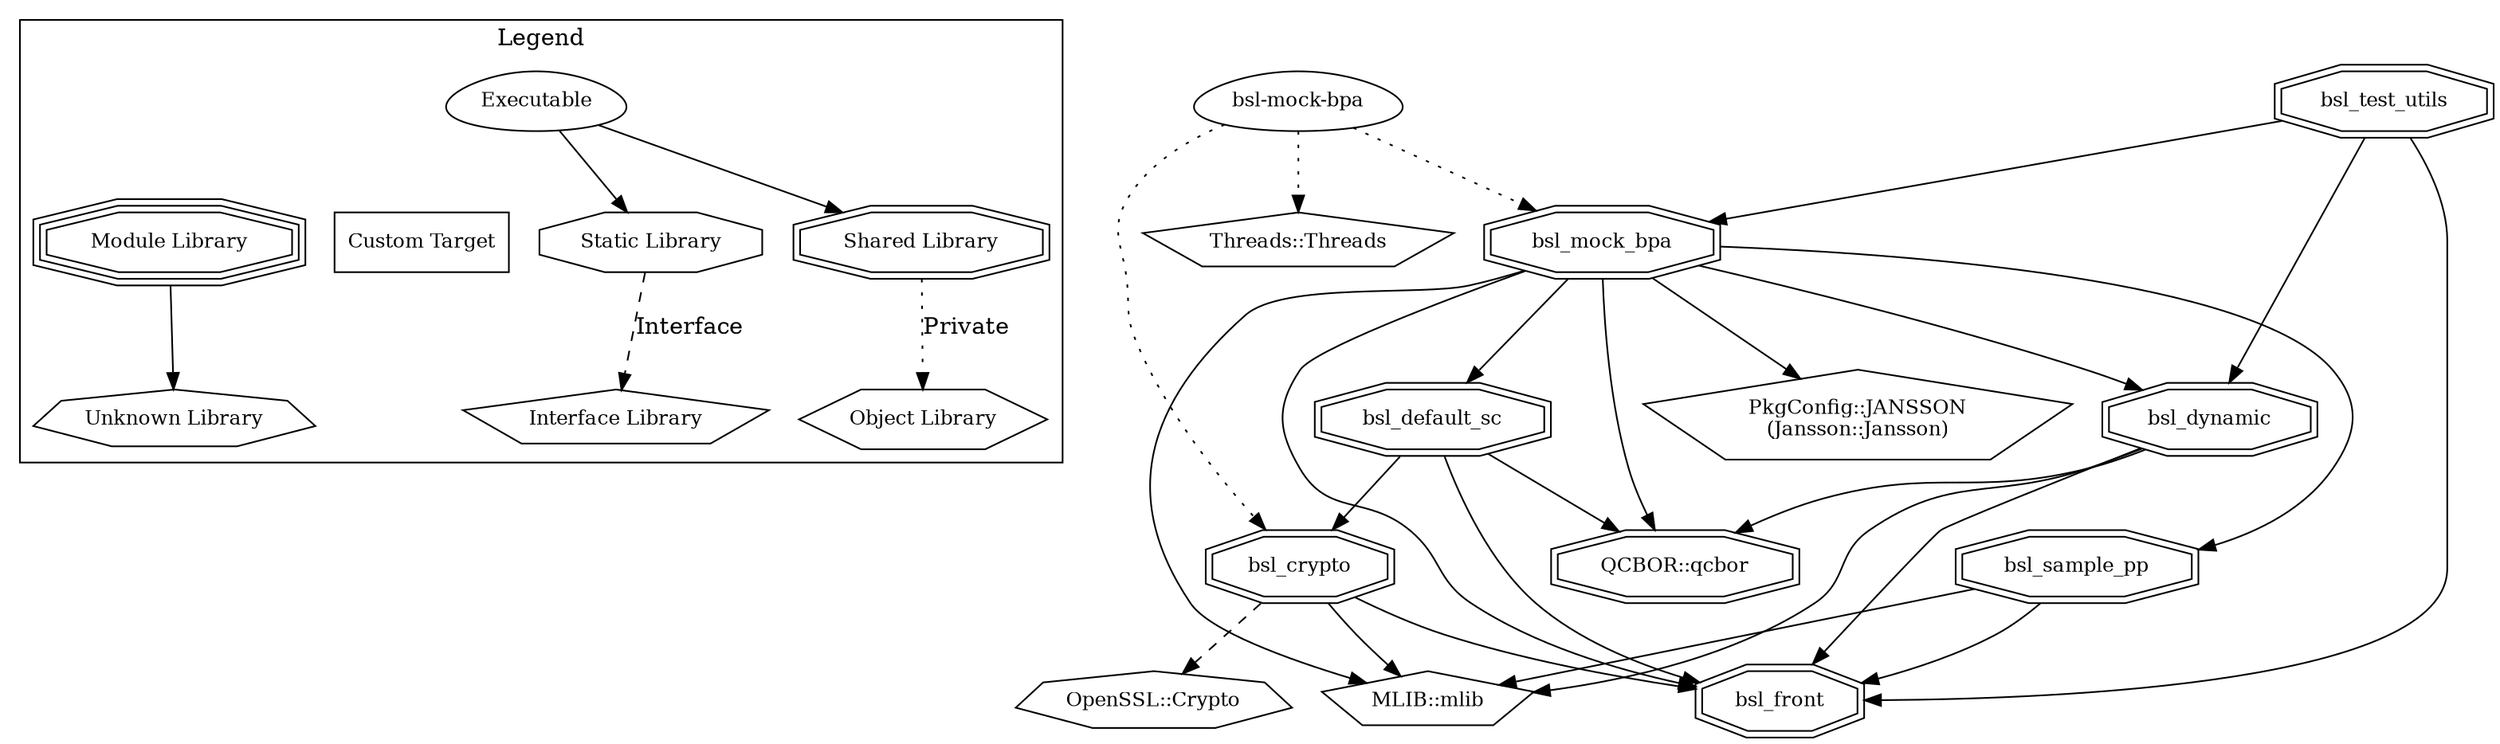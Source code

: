 digraph "bsl" {
node [
  fontsize = "12"
];
subgraph clusterLegend {
  label = "Legend";
  color = black;
  edge [ style = invis ];
  legendNode0 [ label = "Executable", shape = egg ];
  legendNode1 [ label = "Static Library", shape = octagon ];
  legendNode2 [ label = "Shared Library", shape = doubleoctagon ];
  legendNode3 [ label = "Module Library", shape = tripleoctagon ];
  legendNode4 [ label = "Interface Library", shape = pentagon ];
  legendNode5 [ label = "Object Library", shape = hexagon ];
  legendNode6 [ label = "Unknown Library", shape = septagon ];
  legendNode7 [ label = "Custom Target", shape = box ];
  legendNode0 -> legendNode1 [ style = solid ];
  legendNode0 -> legendNode2 [ style = solid ];
  legendNode0 -> legendNode3;
  legendNode1 -> legendNode4 [ label = "Interface", style = dashed ];
  legendNode2 -> legendNode5 [ label = "Private", style = dotted ];
  legendNode3 -> legendNode6 [ style = solid ];
  legendNode0 -> legendNode7;
}
    "node0" [ label = "bsl-mock-bpa", shape = egg ];
    "node1" [ label = "Threads::Threads", shape = pentagon ];
    "node0" -> "node1" [ style = dotted ] // bsl-mock-bpa -> Threads::Threads
    "node2" [ label = "bsl_crypto", shape = doubleoctagon ];
    "node3" [ label = "MLIB::mlib", shape = pentagon ];
    "node2" -> "node3"  // bsl_crypto -> MLIB::mlib
    "node4" [ label = "OpenSSL::Crypto", shape = septagon ];
    "node2" -> "node4" [ style = dashed ] // bsl_crypto -> OpenSSL::Crypto
    "node5" [ label = "bsl_front", shape = doubleoctagon ];
    "node2" -> "node5"  // bsl_crypto -> bsl_front
    "node0" -> "node2" [ style = dotted ] // bsl-mock-bpa -> bsl_crypto
    "node6" [ label = "bsl_mock_bpa", shape = doubleoctagon ];
    "node6" -> "node3"  // bsl_mock_bpa -> MLIB::mlib
    "node7" [ label = "PkgConfig::JANSSON\n(Jansson::Jansson)", shape = pentagon ];
    "node6" -> "node7"  // bsl_mock_bpa -> PkgConfig::JANSSON
    "node8" [ label = "QCBOR::qcbor", shape = doubleoctagon ];
    "node6" -> "node8"  // bsl_mock_bpa -> QCBOR::qcbor
    "node9" [ label = "bsl_default_sc", shape = doubleoctagon ];
    "node9" -> "node8"  // bsl_default_sc -> QCBOR::qcbor
    "node9" -> "node2"  // bsl_default_sc -> bsl_crypto
    "node9" -> "node5"  // bsl_default_sc -> bsl_front
    "node6" -> "node9"  // bsl_mock_bpa -> bsl_default_sc
    "node10" [ label = "bsl_dynamic", shape = doubleoctagon ];
    "node10" -> "node3"  // bsl_dynamic -> MLIB::mlib
    "node10" -> "node8"  // bsl_dynamic -> QCBOR::qcbor
    "node10" -> "node5"  // bsl_dynamic -> bsl_front
    "node6" -> "node10"  // bsl_mock_bpa -> bsl_dynamic
    "node6" -> "node5"  // bsl_mock_bpa -> bsl_front
    "node11" [ label = "bsl_sample_pp", shape = doubleoctagon ];
    "node11" -> "node3"  // bsl_sample_pp -> MLIB::mlib
    "node11" -> "node5"  // bsl_sample_pp -> bsl_front
    "node6" -> "node11"  // bsl_mock_bpa -> bsl_sample_pp
    "node0" -> "node6" [ style = dotted ] // bsl-mock-bpa -> bsl_mock_bpa
    "node12" [ label = "bsl_test_utils", shape = doubleoctagon ];
    "node12" -> "node10"  // bsl_test_utils -> bsl_dynamic
    "node12" -> "node5"  // bsl_test_utils -> bsl_front
    "node12" -> "node6"  // bsl_test_utils -> bsl_mock_bpa
}
